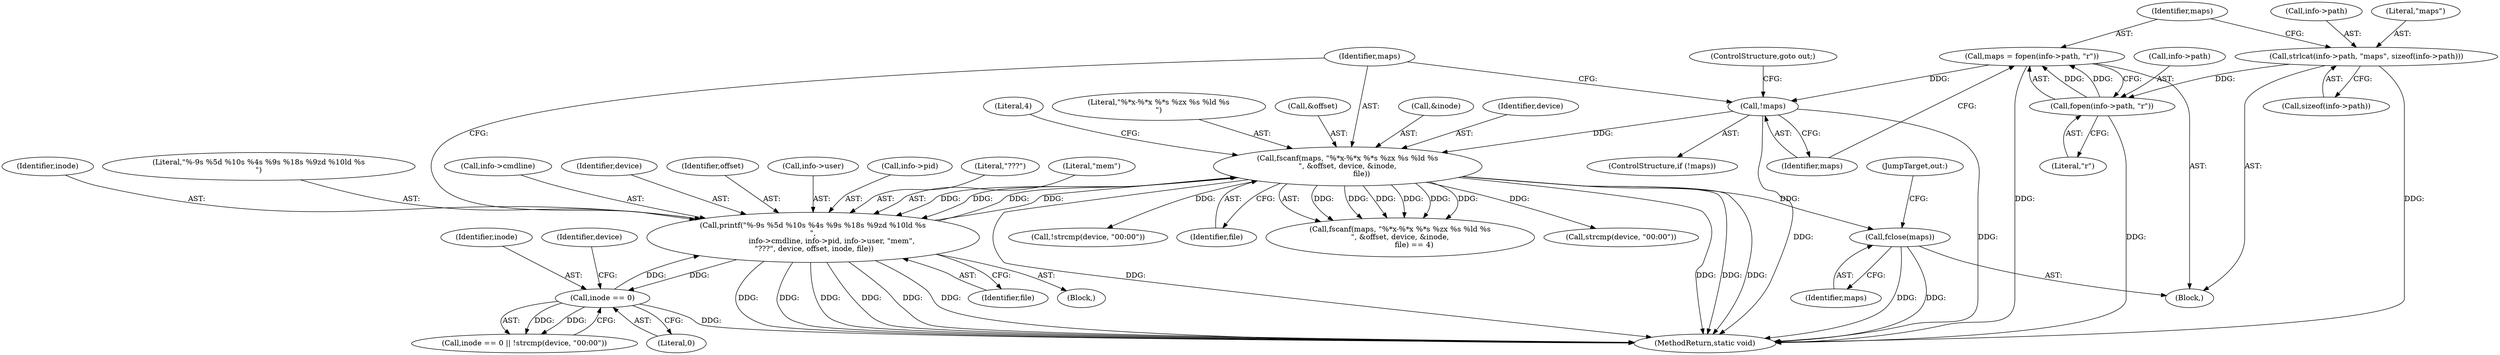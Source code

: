 digraph "1_Android_ae18eb014609948a40e22192b87b10efc680daa7@API" {
"1000168" [label="(Call,fclose(maps))"];
"1000130" [label="(Call,fscanf(maps, \"%*x-%*x %*s %zx %s %ld %s\n\", &offset, device, &inode,\n            file))"];
"1000125" [label="(Call,!maps)"];
"1000117" [label="(Call,maps = fopen(info->path, \"r\"))"];
"1000119" [label="(Call,fopen(info->path, \"r\"))"];
"1000108" [label="(Call,strlcat(info->path, \"maps\", sizeof(info->path)))"];
"1000151" [label="(Call,printf(\"%-9s %5d %10s %4s %9s %18s %9zd %10ld %s\n\",\n                info->cmdline, info->pid, info->user, \"mem\",\n \"???\", device, offset, inode, file))"];
"1000143" [label="(Call,inode == 0)"];
"1000146" [label="(Call,!strcmp(device, \"00:00\"))"];
"1000109" [label="(Call,info->path)"];
"1000112" [label="(Literal,\"maps\")"];
"1000139" [label="(Literal,4)"];
"1000126" [label="(Identifier,maps)"];
"1000127" [label="(ControlStructure,goto out;)"];
"1000136" [label="(Call,&inode)"];
"1000138" [label="(Identifier,file)"];
"1000118" [label="(Identifier,maps)"];
"1000113" [label="(Call,sizeof(info->path))"];
"1000156" [label="(Call,info->pid)"];
"1000145" [label="(Literal,0)"];
"1000135" [label="(Identifier,device)"];
"1000119" [label="(Call,fopen(info->path, \"r\"))"];
"1000123" [label="(Literal,\"r\")"];
"1000163" [label="(Literal,\"???\")"];
"1000120" [label="(Call,info->path)"];
"1000162" [label="(Literal,\"mem\")"];
"1000131" [label="(Identifier,maps)"];
"1000148" [label="(Identifier,device)"];
"1000166" [label="(Identifier,inode)"];
"1000117" [label="(Call,maps = fopen(info->path, \"r\"))"];
"1000129" [label="(Call,fscanf(maps, \"%*x-%*x %*s %zx %s %ld %s\n\", &offset, device, &inode,\n            file) == 4)"];
"1000152" [label="(Literal,\"%-9s %5d %10s %4s %9s %18s %9zd %10ld %s\n\")"];
"1000153" [label="(Call,info->cmdline)"];
"1000167" [label="(Identifier,file)"];
"1000130" [label="(Call,fscanf(maps, \"%*x-%*x %*s %zx %s %ld %s\n\", &offset, device, &inode,\n            file))"];
"1000164" [label="(Identifier,device)"];
"1000170" [label="(JumpTarget,out:)"];
"1000147" [label="(Call,strcmp(device, \"00:00\"))"];
"1000151" [label="(Call,printf(\"%-9s %5d %10s %4s %9s %18s %9zd %10ld %s\n\",\n                info->cmdline, info->pid, info->user, \"mem\",\n \"???\", device, offset, inode, file))"];
"1000142" [label="(Call,inode == 0 || !strcmp(device, \"00:00\"))"];
"1000102" [label="(Block,)"];
"1000168" [label="(Call,fclose(maps))"];
"1000143" [label="(Call,inode == 0)"];
"1000132" [label="(Literal,\"%*x-%*x %*s %zx %s %ld %s\n\")"];
"1000180" [label="(MethodReturn,static void)"];
"1000140" [label="(Block,)"];
"1000125" [label="(Call,!maps)"];
"1000124" [label="(ControlStructure,if (!maps))"];
"1000165" [label="(Identifier,offset)"];
"1000159" [label="(Call,info->user)"];
"1000133" [label="(Call,&offset)"];
"1000108" [label="(Call,strlcat(info->path, \"maps\", sizeof(info->path)))"];
"1000169" [label="(Identifier,maps)"];
"1000144" [label="(Identifier,inode)"];
"1000168" -> "1000102"  [label="AST: "];
"1000168" -> "1000169"  [label="CFG: "];
"1000169" -> "1000168"  [label="AST: "];
"1000170" -> "1000168"  [label="CFG: "];
"1000168" -> "1000180"  [label="DDG: "];
"1000168" -> "1000180"  [label="DDG: "];
"1000130" -> "1000168"  [label="DDG: "];
"1000130" -> "1000129"  [label="AST: "];
"1000130" -> "1000138"  [label="CFG: "];
"1000131" -> "1000130"  [label="AST: "];
"1000132" -> "1000130"  [label="AST: "];
"1000133" -> "1000130"  [label="AST: "];
"1000135" -> "1000130"  [label="AST: "];
"1000136" -> "1000130"  [label="AST: "];
"1000138" -> "1000130"  [label="AST: "];
"1000139" -> "1000130"  [label="CFG: "];
"1000130" -> "1000180"  [label="DDG: "];
"1000130" -> "1000180"  [label="DDG: "];
"1000130" -> "1000180"  [label="DDG: "];
"1000130" -> "1000180"  [label="DDG: "];
"1000130" -> "1000129"  [label="DDG: "];
"1000130" -> "1000129"  [label="DDG: "];
"1000130" -> "1000129"  [label="DDG: "];
"1000130" -> "1000129"  [label="DDG: "];
"1000130" -> "1000129"  [label="DDG: "];
"1000130" -> "1000129"  [label="DDG: "];
"1000125" -> "1000130"  [label="DDG: "];
"1000151" -> "1000130"  [label="DDG: "];
"1000151" -> "1000130"  [label="DDG: "];
"1000130" -> "1000146"  [label="DDG: "];
"1000130" -> "1000147"  [label="DDG: "];
"1000130" -> "1000151"  [label="DDG: "];
"1000130" -> "1000151"  [label="DDG: "];
"1000125" -> "1000124"  [label="AST: "];
"1000125" -> "1000126"  [label="CFG: "];
"1000126" -> "1000125"  [label="AST: "];
"1000127" -> "1000125"  [label="CFG: "];
"1000131" -> "1000125"  [label="CFG: "];
"1000125" -> "1000180"  [label="DDG: "];
"1000125" -> "1000180"  [label="DDG: "];
"1000117" -> "1000125"  [label="DDG: "];
"1000117" -> "1000102"  [label="AST: "];
"1000117" -> "1000119"  [label="CFG: "];
"1000118" -> "1000117"  [label="AST: "];
"1000119" -> "1000117"  [label="AST: "];
"1000126" -> "1000117"  [label="CFG: "];
"1000117" -> "1000180"  [label="DDG: "];
"1000119" -> "1000117"  [label="DDG: "];
"1000119" -> "1000117"  [label="DDG: "];
"1000119" -> "1000123"  [label="CFG: "];
"1000120" -> "1000119"  [label="AST: "];
"1000123" -> "1000119"  [label="AST: "];
"1000119" -> "1000180"  [label="DDG: "];
"1000108" -> "1000119"  [label="DDG: "];
"1000108" -> "1000102"  [label="AST: "];
"1000108" -> "1000113"  [label="CFG: "];
"1000109" -> "1000108"  [label="AST: "];
"1000112" -> "1000108"  [label="AST: "];
"1000113" -> "1000108"  [label="AST: "];
"1000118" -> "1000108"  [label="CFG: "];
"1000108" -> "1000180"  [label="DDG: "];
"1000151" -> "1000140"  [label="AST: "];
"1000151" -> "1000167"  [label="CFG: "];
"1000152" -> "1000151"  [label="AST: "];
"1000153" -> "1000151"  [label="AST: "];
"1000156" -> "1000151"  [label="AST: "];
"1000159" -> "1000151"  [label="AST: "];
"1000162" -> "1000151"  [label="AST: "];
"1000163" -> "1000151"  [label="AST: "];
"1000164" -> "1000151"  [label="AST: "];
"1000165" -> "1000151"  [label="AST: "];
"1000166" -> "1000151"  [label="AST: "];
"1000167" -> "1000151"  [label="AST: "];
"1000131" -> "1000151"  [label="CFG: "];
"1000151" -> "1000180"  [label="DDG: "];
"1000151" -> "1000180"  [label="DDG: "];
"1000151" -> "1000180"  [label="DDG: "];
"1000151" -> "1000180"  [label="DDG: "];
"1000151" -> "1000180"  [label="DDG: "];
"1000151" -> "1000180"  [label="DDG: "];
"1000151" -> "1000143"  [label="DDG: "];
"1000143" -> "1000151"  [label="DDG: "];
"1000143" -> "1000142"  [label="AST: "];
"1000143" -> "1000145"  [label="CFG: "];
"1000144" -> "1000143"  [label="AST: "];
"1000145" -> "1000143"  [label="AST: "];
"1000148" -> "1000143"  [label="CFG: "];
"1000142" -> "1000143"  [label="CFG: "];
"1000143" -> "1000180"  [label="DDG: "];
"1000143" -> "1000142"  [label="DDG: "];
"1000143" -> "1000142"  [label="DDG: "];
}
